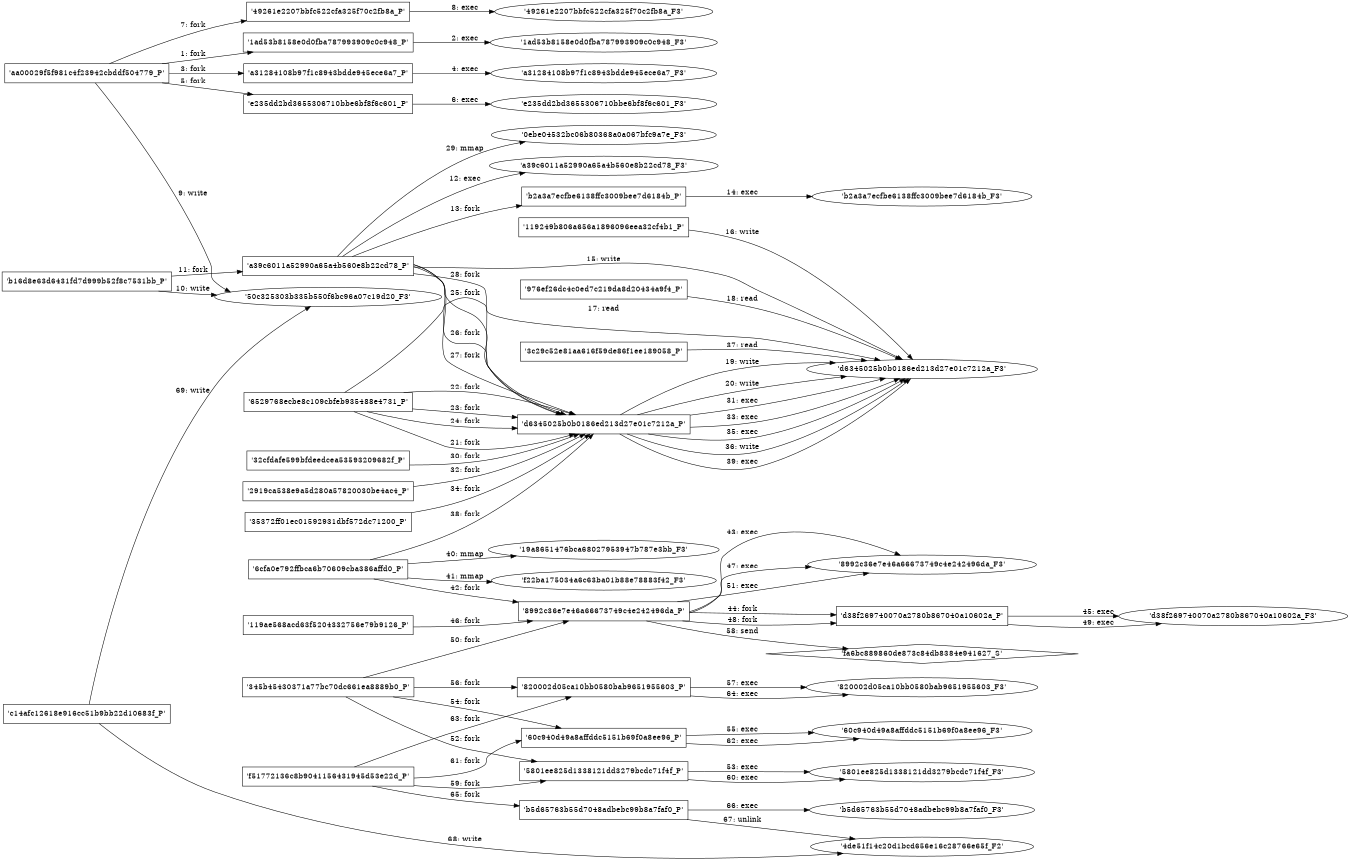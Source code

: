 digraph "D:\Learning\Paper\apt\基于CTI的攻击预警\Dataset\攻击图\ASGfromALLCTI\Vulnerability Deep Dive - Ichitaro Office Excel File Code Execution Vulnerability.dot" {
rankdir="LR"
size="9"
fixedsize="false"
splines="true"
nodesep=0.3
ranksep=0
fontsize=10
overlap="scalexy"
engine= "neato"
	"'aa00029f5f981c4f23942cbddf504779_P'" [node_type=Process shape=box]
	"'1ad53b8158e0d0fba787993909c0c948_P'" [node_type=Process shape=box]
	"'aa00029f5f981c4f23942cbddf504779_P'" -> "'1ad53b8158e0d0fba787993909c0c948_P'" [label="1: fork"]
	"'1ad53b8158e0d0fba787993909c0c948_P'" [node_type=Process shape=box]
	"'1ad53b8158e0d0fba787993909c0c948_F3'" [node_type=File shape=ellipse]
	"'1ad53b8158e0d0fba787993909c0c948_P'" -> "'1ad53b8158e0d0fba787993909c0c948_F3'" [label="2: exec"]
	"'aa00029f5f981c4f23942cbddf504779_P'" [node_type=Process shape=box]
	"'a31284108b97f1c8943bdde945ece6a7_P'" [node_type=Process shape=box]
	"'aa00029f5f981c4f23942cbddf504779_P'" -> "'a31284108b97f1c8943bdde945ece6a7_P'" [label="3: fork"]
	"'a31284108b97f1c8943bdde945ece6a7_P'" [node_type=Process shape=box]
	"'a31284108b97f1c8943bdde945ece6a7_F3'" [node_type=File shape=ellipse]
	"'a31284108b97f1c8943bdde945ece6a7_P'" -> "'a31284108b97f1c8943bdde945ece6a7_F3'" [label="4: exec"]
	"'aa00029f5f981c4f23942cbddf504779_P'" [node_type=Process shape=box]
	"'e235dd2bd3655306710bbe6bf8f6c601_P'" [node_type=Process shape=box]
	"'aa00029f5f981c4f23942cbddf504779_P'" -> "'e235dd2bd3655306710bbe6bf8f6c601_P'" [label="5: fork"]
	"'e235dd2bd3655306710bbe6bf8f6c601_P'" [node_type=Process shape=box]
	"'e235dd2bd3655306710bbe6bf8f6c601_F3'" [node_type=File shape=ellipse]
	"'e235dd2bd3655306710bbe6bf8f6c601_P'" -> "'e235dd2bd3655306710bbe6bf8f6c601_F3'" [label="6: exec"]
	"'aa00029f5f981c4f23942cbddf504779_P'" [node_type=Process shape=box]
	"'49261e2207bbfc522cfa325f70c2fb8a_P'" [node_type=Process shape=box]
	"'aa00029f5f981c4f23942cbddf504779_P'" -> "'49261e2207bbfc522cfa325f70c2fb8a_P'" [label="7: fork"]
	"'49261e2207bbfc522cfa325f70c2fb8a_P'" [node_type=Process shape=box]
	"'49261e2207bbfc522cfa325f70c2fb8a_F3'" [node_type=File shape=ellipse]
	"'49261e2207bbfc522cfa325f70c2fb8a_P'" -> "'49261e2207bbfc522cfa325f70c2fb8a_F3'" [label="8: exec"]
	"'50c325303b335b550f6bc96a07c19d20_F3'" [node_type=file shape=ellipse]
	"'aa00029f5f981c4f23942cbddf504779_P'" [node_type=Process shape=box]
	"'aa00029f5f981c4f23942cbddf504779_P'" -> "'50c325303b335b550f6bc96a07c19d20_F3'" [label="9: write"]
	"'50c325303b335b550f6bc96a07c19d20_F3'" [node_type=file shape=ellipse]
	"'b16d8e63d6431fd7d999b52f8c7531bb_P'" [node_type=Process shape=box]
	"'b16d8e63d6431fd7d999b52f8c7531bb_P'" -> "'50c325303b335b550f6bc96a07c19d20_F3'" [label="10: write"]
	"'b16d8e63d6431fd7d999b52f8c7531bb_P'" [node_type=Process shape=box]
	"'a39c6011a52990a65a4b560e8b22cd78_P'" [node_type=Process shape=box]
	"'b16d8e63d6431fd7d999b52f8c7531bb_P'" -> "'a39c6011a52990a65a4b560e8b22cd78_P'" [label="11: fork"]
	"'a39c6011a52990a65a4b560e8b22cd78_P'" [node_type=Process shape=box]
	"'a39c6011a52990a65a4b560e8b22cd78_F3'" [node_type=File shape=ellipse]
	"'a39c6011a52990a65a4b560e8b22cd78_P'" -> "'a39c6011a52990a65a4b560e8b22cd78_F3'" [label="12: exec"]
	"'a39c6011a52990a65a4b560e8b22cd78_P'" [node_type=Process shape=box]
	"'b2a3a7ecfbe6138ffc3009bee7d6184b_P'" [node_type=Process shape=box]
	"'a39c6011a52990a65a4b560e8b22cd78_P'" -> "'b2a3a7ecfbe6138ffc3009bee7d6184b_P'" [label="13: fork"]
	"'b2a3a7ecfbe6138ffc3009bee7d6184b_P'" [node_type=Process shape=box]
	"'b2a3a7ecfbe6138ffc3009bee7d6184b_F3'" [node_type=File shape=ellipse]
	"'b2a3a7ecfbe6138ffc3009bee7d6184b_P'" -> "'b2a3a7ecfbe6138ffc3009bee7d6184b_F3'" [label="14: exec"]
	"'d6345025b0b0186ed213d27e01c7212a_F3'" [node_type=file shape=ellipse]
	"'a39c6011a52990a65a4b560e8b22cd78_P'" [node_type=Process shape=box]
	"'a39c6011a52990a65a4b560e8b22cd78_P'" -> "'d6345025b0b0186ed213d27e01c7212a_F3'" [label="15: write"]
	"'d6345025b0b0186ed213d27e01c7212a_F3'" [node_type=file shape=ellipse]
	"'119249b806a656a1896096eea32cf4b1_P'" [node_type=Process shape=box]
	"'119249b806a656a1896096eea32cf4b1_P'" -> "'d6345025b0b0186ed213d27e01c7212a_F3'" [label="16: write"]
	"'d6345025b0b0186ed213d27e01c7212a_F3'" [node_type=file shape=ellipse]
	"'6529768ecbe8c109cbfeb935488e4731_P'" [node_type=Process shape=box]
	"'6529768ecbe8c109cbfeb935488e4731_P'" -> "'d6345025b0b0186ed213d27e01c7212a_F3'" [label="17: read"]
	"'d6345025b0b0186ed213d27e01c7212a_F3'" [node_type=file shape=ellipse]
	"'976ef26dc4c0ed7c219da8d20434a9f4_P'" [node_type=Process shape=box]
	"'976ef26dc4c0ed7c219da8d20434a9f4_P'" -> "'d6345025b0b0186ed213d27e01c7212a_F3'" [label="18: read"]
	"'d6345025b0b0186ed213d27e01c7212a_F3'" [node_type=file shape=ellipse]
	"'d6345025b0b0186ed213d27e01c7212a_P'" [node_type=Process shape=box]
	"'d6345025b0b0186ed213d27e01c7212a_P'" -> "'d6345025b0b0186ed213d27e01c7212a_F3'" [label="19: write"]
	"'d6345025b0b0186ed213d27e01c7212a_F3'" [node_type=file shape=ellipse]
	"'d6345025b0b0186ed213d27e01c7212a_P'" [node_type=Process shape=box]
	"'d6345025b0b0186ed213d27e01c7212a_P'" -> "'d6345025b0b0186ed213d27e01c7212a_F3'" [label="20: write"]
	"'6529768ecbe8c109cbfeb935488e4731_P'" [node_type=Process shape=box]
	"'d6345025b0b0186ed213d27e01c7212a_P'" [node_type=Process shape=box]
	"'6529768ecbe8c109cbfeb935488e4731_P'" -> "'d6345025b0b0186ed213d27e01c7212a_P'" [label="21: fork"]
	"'6529768ecbe8c109cbfeb935488e4731_P'" [node_type=Process shape=box]
	"'d6345025b0b0186ed213d27e01c7212a_P'" [node_type=Process shape=box]
	"'6529768ecbe8c109cbfeb935488e4731_P'" -> "'d6345025b0b0186ed213d27e01c7212a_P'" [label="22: fork"]
	"'6529768ecbe8c109cbfeb935488e4731_P'" [node_type=Process shape=box]
	"'d6345025b0b0186ed213d27e01c7212a_P'" [node_type=Process shape=box]
	"'6529768ecbe8c109cbfeb935488e4731_P'" -> "'d6345025b0b0186ed213d27e01c7212a_P'" [label="23: fork"]
	"'6529768ecbe8c109cbfeb935488e4731_P'" [node_type=Process shape=box]
	"'d6345025b0b0186ed213d27e01c7212a_P'" [node_type=Process shape=box]
	"'6529768ecbe8c109cbfeb935488e4731_P'" -> "'d6345025b0b0186ed213d27e01c7212a_P'" [label="24: fork"]
	"'a39c6011a52990a65a4b560e8b22cd78_P'" [node_type=Process shape=box]
	"'d6345025b0b0186ed213d27e01c7212a_P'" [node_type=Process shape=box]
	"'a39c6011a52990a65a4b560e8b22cd78_P'" -> "'d6345025b0b0186ed213d27e01c7212a_P'" [label="25: fork"]
	"'a39c6011a52990a65a4b560e8b22cd78_P'" [node_type=Process shape=box]
	"'d6345025b0b0186ed213d27e01c7212a_P'" [node_type=Process shape=box]
	"'a39c6011a52990a65a4b560e8b22cd78_P'" -> "'d6345025b0b0186ed213d27e01c7212a_P'" [label="26: fork"]
	"'a39c6011a52990a65a4b560e8b22cd78_P'" [node_type=Process shape=box]
	"'d6345025b0b0186ed213d27e01c7212a_P'" [node_type=Process shape=box]
	"'a39c6011a52990a65a4b560e8b22cd78_P'" -> "'d6345025b0b0186ed213d27e01c7212a_P'" [label="27: fork"]
	"'a39c6011a52990a65a4b560e8b22cd78_P'" [node_type=Process shape=box]
	"'d6345025b0b0186ed213d27e01c7212a_P'" [node_type=Process shape=box]
	"'a39c6011a52990a65a4b560e8b22cd78_P'" -> "'d6345025b0b0186ed213d27e01c7212a_P'" [label="28: fork"]
	"'0ebe04532bc06b80368a0a067bfc9a7e_F3'" [node_type=file shape=ellipse]
	"'a39c6011a52990a65a4b560e8b22cd78_P'" [node_type=Process shape=box]
	"'a39c6011a52990a65a4b560e8b22cd78_P'" -> "'0ebe04532bc06b80368a0a067bfc9a7e_F3'" [label="29: mmap"]
	"'32cfdafe599bfdeedcea53593209682f_P'" [node_type=Process shape=box]
	"'d6345025b0b0186ed213d27e01c7212a_P'" [node_type=Process shape=box]
	"'32cfdafe599bfdeedcea53593209682f_P'" -> "'d6345025b0b0186ed213d27e01c7212a_P'" [label="30: fork"]
	"'d6345025b0b0186ed213d27e01c7212a_P'" [node_type=Process shape=box]
	"'d6345025b0b0186ed213d27e01c7212a_F3'" [node_type=File shape=ellipse]
	"'d6345025b0b0186ed213d27e01c7212a_P'" -> "'d6345025b0b0186ed213d27e01c7212a_F3'" [label="31: exec"]
	"'2919ca538e9a5d280a57820030be4ac4_P'" [node_type=Process shape=box]
	"'d6345025b0b0186ed213d27e01c7212a_P'" [node_type=Process shape=box]
	"'2919ca538e9a5d280a57820030be4ac4_P'" -> "'d6345025b0b0186ed213d27e01c7212a_P'" [label="32: fork"]
	"'d6345025b0b0186ed213d27e01c7212a_P'" [node_type=Process shape=box]
	"'d6345025b0b0186ed213d27e01c7212a_F3'" [node_type=File shape=ellipse]
	"'d6345025b0b0186ed213d27e01c7212a_P'" -> "'d6345025b0b0186ed213d27e01c7212a_F3'" [label="33: exec"]
	"'35372ff01ec01592931dbf572dc71200_P'" [node_type=Process shape=box]
	"'d6345025b0b0186ed213d27e01c7212a_P'" [node_type=Process shape=box]
	"'35372ff01ec01592931dbf572dc71200_P'" -> "'d6345025b0b0186ed213d27e01c7212a_P'" [label="34: fork"]
	"'d6345025b0b0186ed213d27e01c7212a_P'" [node_type=Process shape=box]
	"'d6345025b0b0186ed213d27e01c7212a_F3'" [node_type=File shape=ellipse]
	"'d6345025b0b0186ed213d27e01c7212a_P'" -> "'d6345025b0b0186ed213d27e01c7212a_F3'" [label="35: exec"]
	"'d6345025b0b0186ed213d27e01c7212a_F3'" [node_type=file shape=ellipse]
	"'d6345025b0b0186ed213d27e01c7212a_P'" [node_type=Process shape=box]
	"'d6345025b0b0186ed213d27e01c7212a_P'" -> "'d6345025b0b0186ed213d27e01c7212a_F3'" [label="36: write"]
	"'d6345025b0b0186ed213d27e01c7212a_F3'" [node_type=file shape=ellipse]
	"'3c29c52e81aa616f59de86f1ee189058_P'" [node_type=Process shape=box]
	"'3c29c52e81aa616f59de86f1ee189058_P'" -> "'d6345025b0b0186ed213d27e01c7212a_F3'" [label="37: read"]
	"'6cfa0e792ffbca6b70609cba386affd0_P'" [node_type=Process shape=box]
	"'d6345025b0b0186ed213d27e01c7212a_P'" [node_type=Process shape=box]
	"'6cfa0e792ffbca6b70609cba386affd0_P'" -> "'d6345025b0b0186ed213d27e01c7212a_P'" [label="38: fork"]
	"'d6345025b0b0186ed213d27e01c7212a_P'" [node_type=Process shape=box]
	"'d6345025b0b0186ed213d27e01c7212a_F3'" [node_type=File shape=ellipse]
	"'d6345025b0b0186ed213d27e01c7212a_P'" -> "'d6345025b0b0186ed213d27e01c7212a_F3'" [label="39: exec"]
	"'19a8651476bca68027953947b787e3bb_F3'" [node_type=file shape=ellipse]
	"'6cfa0e792ffbca6b70609cba386affd0_P'" [node_type=Process shape=box]
	"'6cfa0e792ffbca6b70609cba386affd0_P'" -> "'19a8651476bca68027953947b787e3bb_F3'" [label="40: mmap"]
	"'f22ba175034a6c63ba01b88e78883f42_F3'" [node_type=file shape=ellipse]
	"'6cfa0e792ffbca6b70609cba386affd0_P'" [node_type=Process shape=box]
	"'6cfa0e792ffbca6b70609cba386affd0_P'" -> "'f22ba175034a6c63ba01b88e78883f42_F3'" [label="41: mmap"]
	"'6cfa0e792ffbca6b70609cba386affd0_P'" [node_type=Process shape=box]
	"'8992c36e7e46a66673749c4e242496da_P'" [node_type=Process shape=box]
	"'6cfa0e792ffbca6b70609cba386affd0_P'" -> "'8992c36e7e46a66673749c4e242496da_P'" [label="42: fork"]
	"'8992c36e7e46a66673749c4e242496da_P'" [node_type=Process shape=box]
	"'8992c36e7e46a66673749c4e242496da_F3'" [node_type=File shape=ellipse]
	"'8992c36e7e46a66673749c4e242496da_P'" -> "'8992c36e7e46a66673749c4e242496da_F3'" [label="43: exec"]
	"'8992c36e7e46a66673749c4e242496da_P'" [node_type=Process shape=box]
	"'d38f269740070a2780b867040a10602a_P'" [node_type=Process shape=box]
	"'8992c36e7e46a66673749c4e242496da_P'" -> "'d38f269740070a2780b867040a10602a_P'" [label="44: fork"]
	"'d38f269740070a2780b867040a10602a_P'" [node_type=Process shape=box]
	"'d38f269740070a2780b867040a10602a_F3'" [node_type=File shape=ellipse]
	"'d38f269740070a2780b867040a10602a_P'" -> "'d38f269740070a2780b867040a10602a_F3'" [label="45: exec"]
	"'119ae568acd63f5204332756e79b9126_P'" [node_type=Process shape=box]
	"'8992c36e7e46a66673749c4e242496da_P'" [node_type=Process shape=box]
	"'119ae568acd63f5204332756e79b9126_P'" -> "'8992c36e7e46a66673749c4e242496da_P'" [label="46: fork"]
	"'8992c36e7e46a66673749c4e242496da_P'" [node_type=Process shape=box]
	"'8992c36e7e46a66673749c4e242496da_F3'" [node_type=File shape=ellipse]
	"'8992c36e7e46a66673749c4e242496da_P'" -> "'8992c36e7e46a66673749c4e242496da_F3'" [label="47: exec"]
	"'8992c36e7e46a66673749c4e242496da_P'" [node_type=Process shape=box]
	"'d38f269740070a2780b867040a10602a_P'" [node_type=Process shape=box]
	"'8992c36e7e46a66673749c4e242496da_P'" -> "'d38f269740070a2780b867040a10602a_P'" [label="48: fork"]
	"'d38f269740070a2780b867040a10602a_P'" [node_type=Process shape=box]
	"'d38f269740070a2780b867040a10602a_F3'" [node_type=File shape=ellipse]
	"'d38f269740070a2780b867040a10602a_P'" -> "'d38f269740070a2780b867040a10602a_F3'" [label="49: exec"]
	"'345b45430371a77bc70dc661ea8889b0_P'" [node_type=Process shape=box]
	"'8992c36e7e46a66673749c4e242496da_P'" [node_type=Process shape=box]
	"'345b45430371a77bc70dc661ea8889b0_P'" -> "'8992c36e7e46a66673749c4e242496da_P'" [label="50: fork"]
	"'8992c36e7e46a66673749c4e242496da_P'" [node_type=Process shape=box]
	"'8992c36e7e46a66673749c4e242496da_F3'" [node_type=File shape=ellipse]
	"'8992c36e7e46a66673749c4e242496da_P'" -> "'8992c36e7e46a66673749c4e242496da_F3'" [label="51: exec"]
	"'345b45430371a77bc70dc661ea8889b0_P'" [node_type=Process shape=box]
	"'5801ee825d1338121dd3279bcdc71f4f_P'" [node_type=Process shape=box]
	"'345b45430371a77bc70dc661ea8889b0_P'" -> "'5801ee825d1338121dd3279bcdc71f4f_P'" [label="52: fork"]
	"'5801ee825d1338121dd3279bcdc71f4f_P'" [node_type=Process shape=box]
	"'5801ee825d1338121dd3279bcdc71f4f_F3'" [node_type=File shape=ellipse]
	"'5801ee825d1338121dd3279bcdc71f4f_P'" -> "'5801ee825d1338121dd3279bcdc71f4f_F3'" [label="53: exec"]
	"'345b45430371a77bc70dc661ea8889b0_P'" [node_type=Process shape=box]
	"'60c940d49a8affddc5151b69f0a8ee96_P'" [node_type=Process shape=box]
	"'345b45430371a77bc70dc661ea8889b0_P'" -> "'60c940d49a8affddc5151b69f0a8ee96_P'" [label="54: fork"]
	"'60c940d49a8affddc5151b69f0a8ee96_P'" [node_type=Process shape=box]
	"'60c940d49a8affddc5151b69f0a8ee96_F3'" [node_type=File shape=ellipse]
	"'60c940d49a8affddc5151b69f0a8ee96_P'" -> "'60c940d49a8affddc5151b69f0a8ee96_F3'" [label="55: exec"]
	"'345b45430371a77bc70dc661ea8889b0_P'" [node_type=Process shape=box]
	"'820002d05ca10bb0580bab9651955603_P'" [node_type=Process shape=box]
	"'345b45430371a77bc70dc661ea8889b0_P'" -> "'820002d05ca10bb0580bab9651955603_P'" [label="56: fork"]
	"'820002d05ca10bb0580bab9651955603_P'" [node_type=Process shape=box]
	"'820002d05ca10bb0580bab9651955603_F3'" [node_type=File shape=ellipse]
	"'820002d05ca10bb0580bab9651955603_P'" -> "'820002d05ca10bb0580bab9651955603_F3'" [label="57: exec"]
	"'fa6bc889860de873c84db8384e941627_S'" [node_type=Socket shape=diamond]
	"'8992c36e7e46a66673749c4e242496da_P'" [node_type=Process shape=box]
	"'8992c36e7e46a66673749c4e242496da_P'" -> "'fa6bc889860de873c84db8384e941627_S'" [label="58: send"]
	"'f51772136c8b9041156431945d53e22d_P'" [node_type=Process shape=box]
	"'5801ee825d1338121dd3279bcdc71f4f_P'" [node_type=Process shape=box]
	"'f51772136c8b9041156431945d53e22d_P'" -> "'5801ee825d1338121dd3279bcdc71f4f_P'" [label="59: fork"]
	"'5801ee825d1338121dd3279bcdc71f4f_P'" [node_type=Process shape=box]
	"'5801ee825d1338121dd3279bcdc71f4f_F3'" [node_type=File shape=ellipse]
	"'5801ee825d1338121dd3279bcdc71f4f_P'" -> "'5801ee825d1338121dd3279bcdc71f4f_F3'" [label="60: exec"]
	"'f51772136c8b9041156431945d53e22d_P'" [node_type=Process shape=box]
	"'60c940d49a8affddc5151b69f0a8ee96_P'" [node_type=Process shape=box]
	"'f51772136c8b9041156431945d53e22d_P'" -> "'60c940d49a8affddc5151b69f0a8ee96_P'" [label="61: fork"]
	"'60c940d49a8affddc5151b69f0a8ee96_P'" [node_type=Process shape=box]
	"'60c940d49a8affddc5151b69f0a8ee96_F3'" [node_type=File shape=ellipse]
	"'60c940d49a8affddc5151b69f0a8ee96_P'" -> "'60c940d49a8affddc5151b69f0a8ee96_F3'" [label="62: exec"]
	"'f51772136c8b9041156431945d53e22d_P'" [node_type=Process shape=box]
	"'820002d05ca10bb0580bab9651955603_P'" [node_type=Process shape=box]
	"'f51772136c8b9041156431945d53e22d_P'" -> "'820002d05ca10bb0580bab9651955603_P'" [label="63: fork"]
	"'820002d05ca10bb0580bab9651955603_P'" [node_type=Process shape=box]
	"'820002d05ca10bb0580bab9651955603_F3'" [node_type=File shape=ellipse]
	"'820002d05ca10bb0580bab9651955603_P'" -> "'820002d05ca10bb0580bab9651955603_F3'" [label="64: exec"]
	"'f51772136c8b9041156431945d53e22d_P'" [node_type=Process shape=box]
	"'b5d65763b55d7048adbebc99b8a7faf0_P'" [node_type=Process shape=box]
	"'f51772136c8b9041156431945d53e22d_P'" -> "'b5d65763b55d7048adbebc99b8a7faf0_P'" [label="65: fork"]
	"'b5d65763b55d7048adbebc99b8a7faf0_P'" [node_type=Process shape=box]
	"'b5d65763b55d7048adbebc99b8a7faf0_F3'" [node_type=File shape=ellipse]
	"'b5d65763b55d7048adbebc99b8a7faf0_P'" -> "'b5d65763b55d7048adbebc99b8a7faf0_F3'" [label="66: exec"]
	"'4de51f14c20d1bcd656e16c28766e65f_F2'" [node_type=file shape=ellipse]
	"'b5d65763b55d7048adbebc99b8a7faf0_P'" [node_type=Process shape=box]
	"'b5d65763b55d7048adbebc99b8a7faf0_P'" -> "'4de51f14c20d1bcd656e16c28766e65f_F2'" [label="67: unlink"]
	"'4de51f14c20d1bcd656e16c28766e65f_F2'" [node_type=file shape=ellipse]
	"'c14afc12618e916cc51b9bb22d10683f_P'" [node_type=Process shape=box]
	"'c14afc12618e916cc51b9bb22d10683f_P'" -> "'4de51f14c20d1bcd656e16c28766e65f_F2'" [label="68: write"]
	"'50c325303b335b550f6bc96a07c19d20_F3'" [node_type=file shape=ellipse]
	"'c14afc12618e916cc51b9bb22d10683f_P'" [node_type=Process shape=box]
	"'c14afc12618e916cc51b9bb22d10683f_P'" -> "'50c325303b335b550f6bc96a07c19d20_F3'" [label="69: write"]
}
